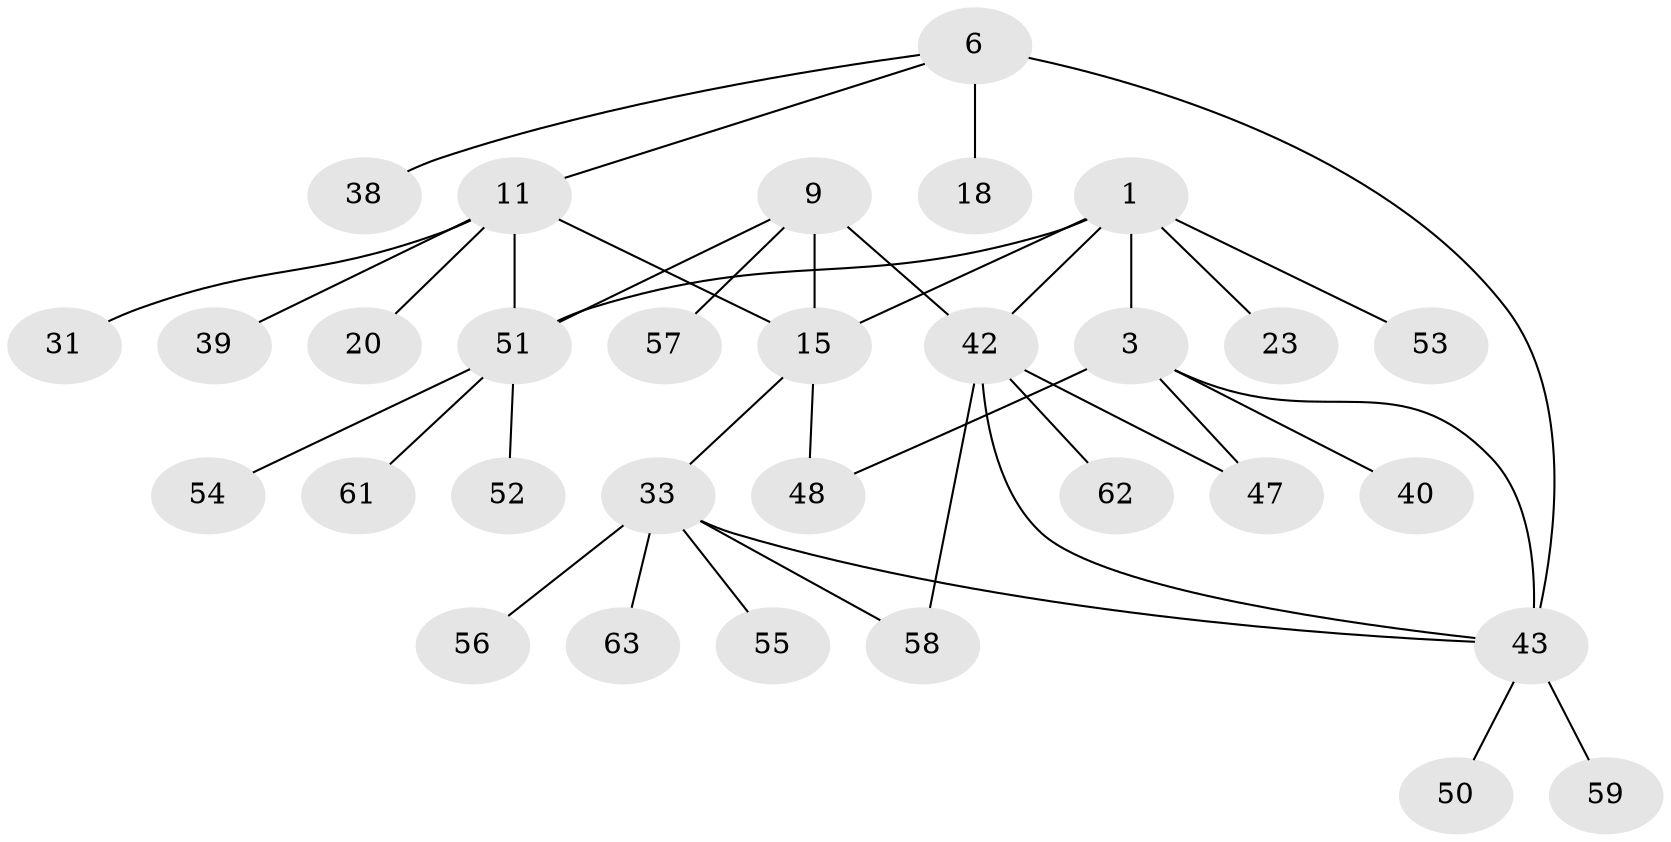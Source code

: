 // original degree distribution, {7: 0.015873015873015872, 2: 0.14285714285714285, 6: 0.015873015873015872, 9: 0.015873015873015872, 5: 0.047619047619047616, 3: 0.07936507936507936, 10: 0.047619047619047616, 4: 0.06349206349206349, 1: 0.5714285714285714}
// Generated by graph-tools (version 1.1) at 2025/54/03/09/25 04:54:56]
// undirected, 31 vertices, 39 edges
graph export_dot {
graph [start="1"]
  node [color=gray90,style=filled];
  1;
  3 [super="+2"];
  6 [super="+5"];
  9 [super="+7"];
  11 [super="+10"];
  15 [super="+14"];
  18;
  20;
  23;
  31;
  33 [super="+32"];
  38;
  39;
  40 [super="+24+28+29"];
  42 [super="+8+22+27"];
  43 [super="+4+25"];
  47 [super="+30"];
  48 [super="+34"];
  50;
  51 [super="+37"];
  52;
  53;
  54;
  55 [super="+49"];
  56;
  57;
  58 [super="+45"];
  59 [super="+41"];
  61 [super="+60"];
  62 [super="+46"];
  63;
  1 -- 3 [weight=2];
  1 -- 23;
  1 -- 53;
  1 -- 15;
  1 -- 42;
  1 -- 51;
  3 -- 47;
  3 -- 48;
  3 -- 40;
  3 -- 43;
  6 -- 18;
  6 -- 38;
  6 -- 11;
  6 -- 43 [weight=2];
  9 -- 57;
  9 -- 15;
  9 -- 42 [weight=2];
  9 -- 51;
  11 -- 15;
  11 -- 20;
  11 -- 31;
  11 -- 39;
  11 -- 51 [weight=2];
  15 -- 48;
  15 -- 33 [weight=2];
  33 -- 55;
  33 -- 56;
  33 -- 58;
  33 -- 43;
  33 -- 63;
  42 -- 47;
  42 -- 58;
  42 -- 62;
  42 -- 43;
  43 -- 50;
  43 -- 59;
  51 -- 52;
  51 -- 54;
  51 -- 61;
}
